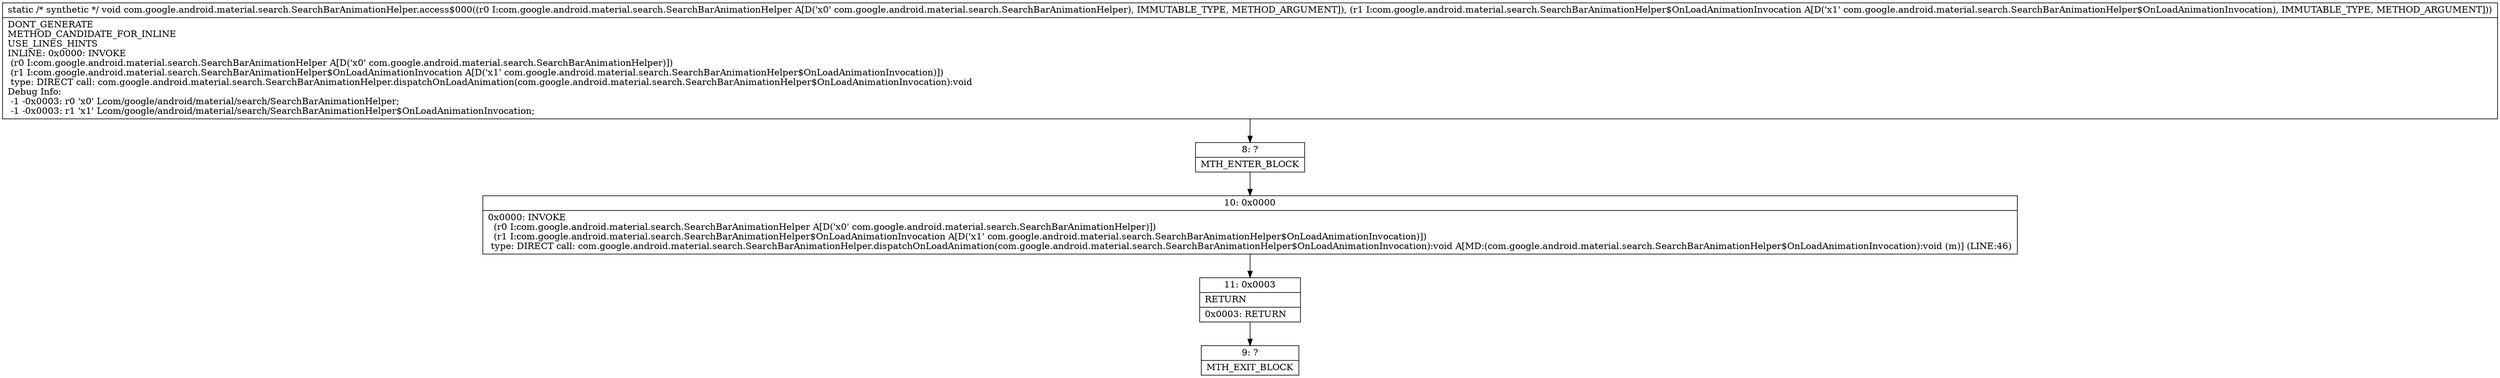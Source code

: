 digraph "CFG forcom.google.android.material.search.SearchBarAnimationHelper.access$000(Lcom\/google\/android\/material\/search\/SearchBarAnimationHelper;Lcom\/google\/android\/material\/search\/SearchBarAnimationHelper$OnLoadAnimationInvocation;)V" {
Node_8 [shape=record,label="{8\:\ ?|MTH_ENTER_BLOCK\l}"];
Node_10 [shape=record,label="{10\:\ 0x0000|0x0000: INVOKE  \l  (r0 I:com.google.android.material.search.SearchBarAnimationHelper A[D('x0' com.google.android.material.search.SearchBarAnimationHelper)])\l  (r1 I:com.google.android.material.search.SearchBarAnimationHelper$OnLoadAnimationInvocation A[D('x1' com.google.android.material.search.SearchBarAnimationHelper$OnLoadAnimationInvocation)])\l type: DIRECT call: com.google.android.material.search.SearchBarAnimationHelper.dispatchOnLoadAnimation(com.google.android.material.search.SearchBarAnimationHelper$OnLoadAnimationInvocation):void A[MD:(com.google.android.material.search.SearchBarAnimationHelper$OnLoadAnimationInvocation):void (m)] (LINE:46)\l}"];
Node_11 [shape=record,label="{11\:\ 0x0003|RETURN\l|0x0003: RETURN   \l}"];
Node_9 [shape=record,label="{9\:\ ?|MTH_EXIT_BLOCK\l}"];
MethodNode[shape=record,label="{static \/* synthetic *\/ void com.google.android.material.search.SearchBarAnimationHelper.access$000((r0 I:com.google.android.material.search.SearchBarAnimationHelper A[D('x0' com.google.android.material.search.SearchBarAnimationHelper), IMMUTABLE_TYPE, METHOD_ARGUMENT]), (r1 I:com.google.android.material.search.SearchBarAnimationHelper$OnLoadAnimationInvocation A[D('x1' com.google.android.material.search.SearchBarAnimationHelper$OnLoadAnimationInvocation), IMMUTABLE_TYPE, METHOD_ARGUMENT]))  | DONT_GENERATE\lMETHOD_CANDIDATE_FOR_INLINE\lUSE_LINES_HINTS\lINLINE: 0x0000: INVOKE  \l  (r0 I:com.google.android.material.search.SearchBarAnimationHelper A[D('x0' com.google.android.material.search.SearchBarAnimationHelper)])\l  (r1 I:com.google.android.material.search.SearchBarAnimationHelper$OnLoadAnimationInvocation A[D('x1' com.google.android.material.search.SearchBarAnimationHelper$OnLoadAnimationInvocation)])\l type: DIRECT call: com.google.android.material.search.SearchBarAnimationHelper.dispatchOnLoadAnimation(com.google.android.material.search.SearchBarAnimationHelper$OnLoadAnimationInvocation):void\lDebug Info:\l  \-1 \-0x0003: r0 'x0' Lcom\/google\/android\/material\/search\/SearchBarAnimationHelper;\l  \-1 \-0x0003: r1 'x1' Lcom\/google\/android\/material\/search\/SearchBarAnimationHelper$OnLoadAnimationInvocation;\l}"];
MethodNode -> Node_8;Node_8 -> Node_10;
Node_10 -> Node_11;
Node_11 -> Node_9;
}

